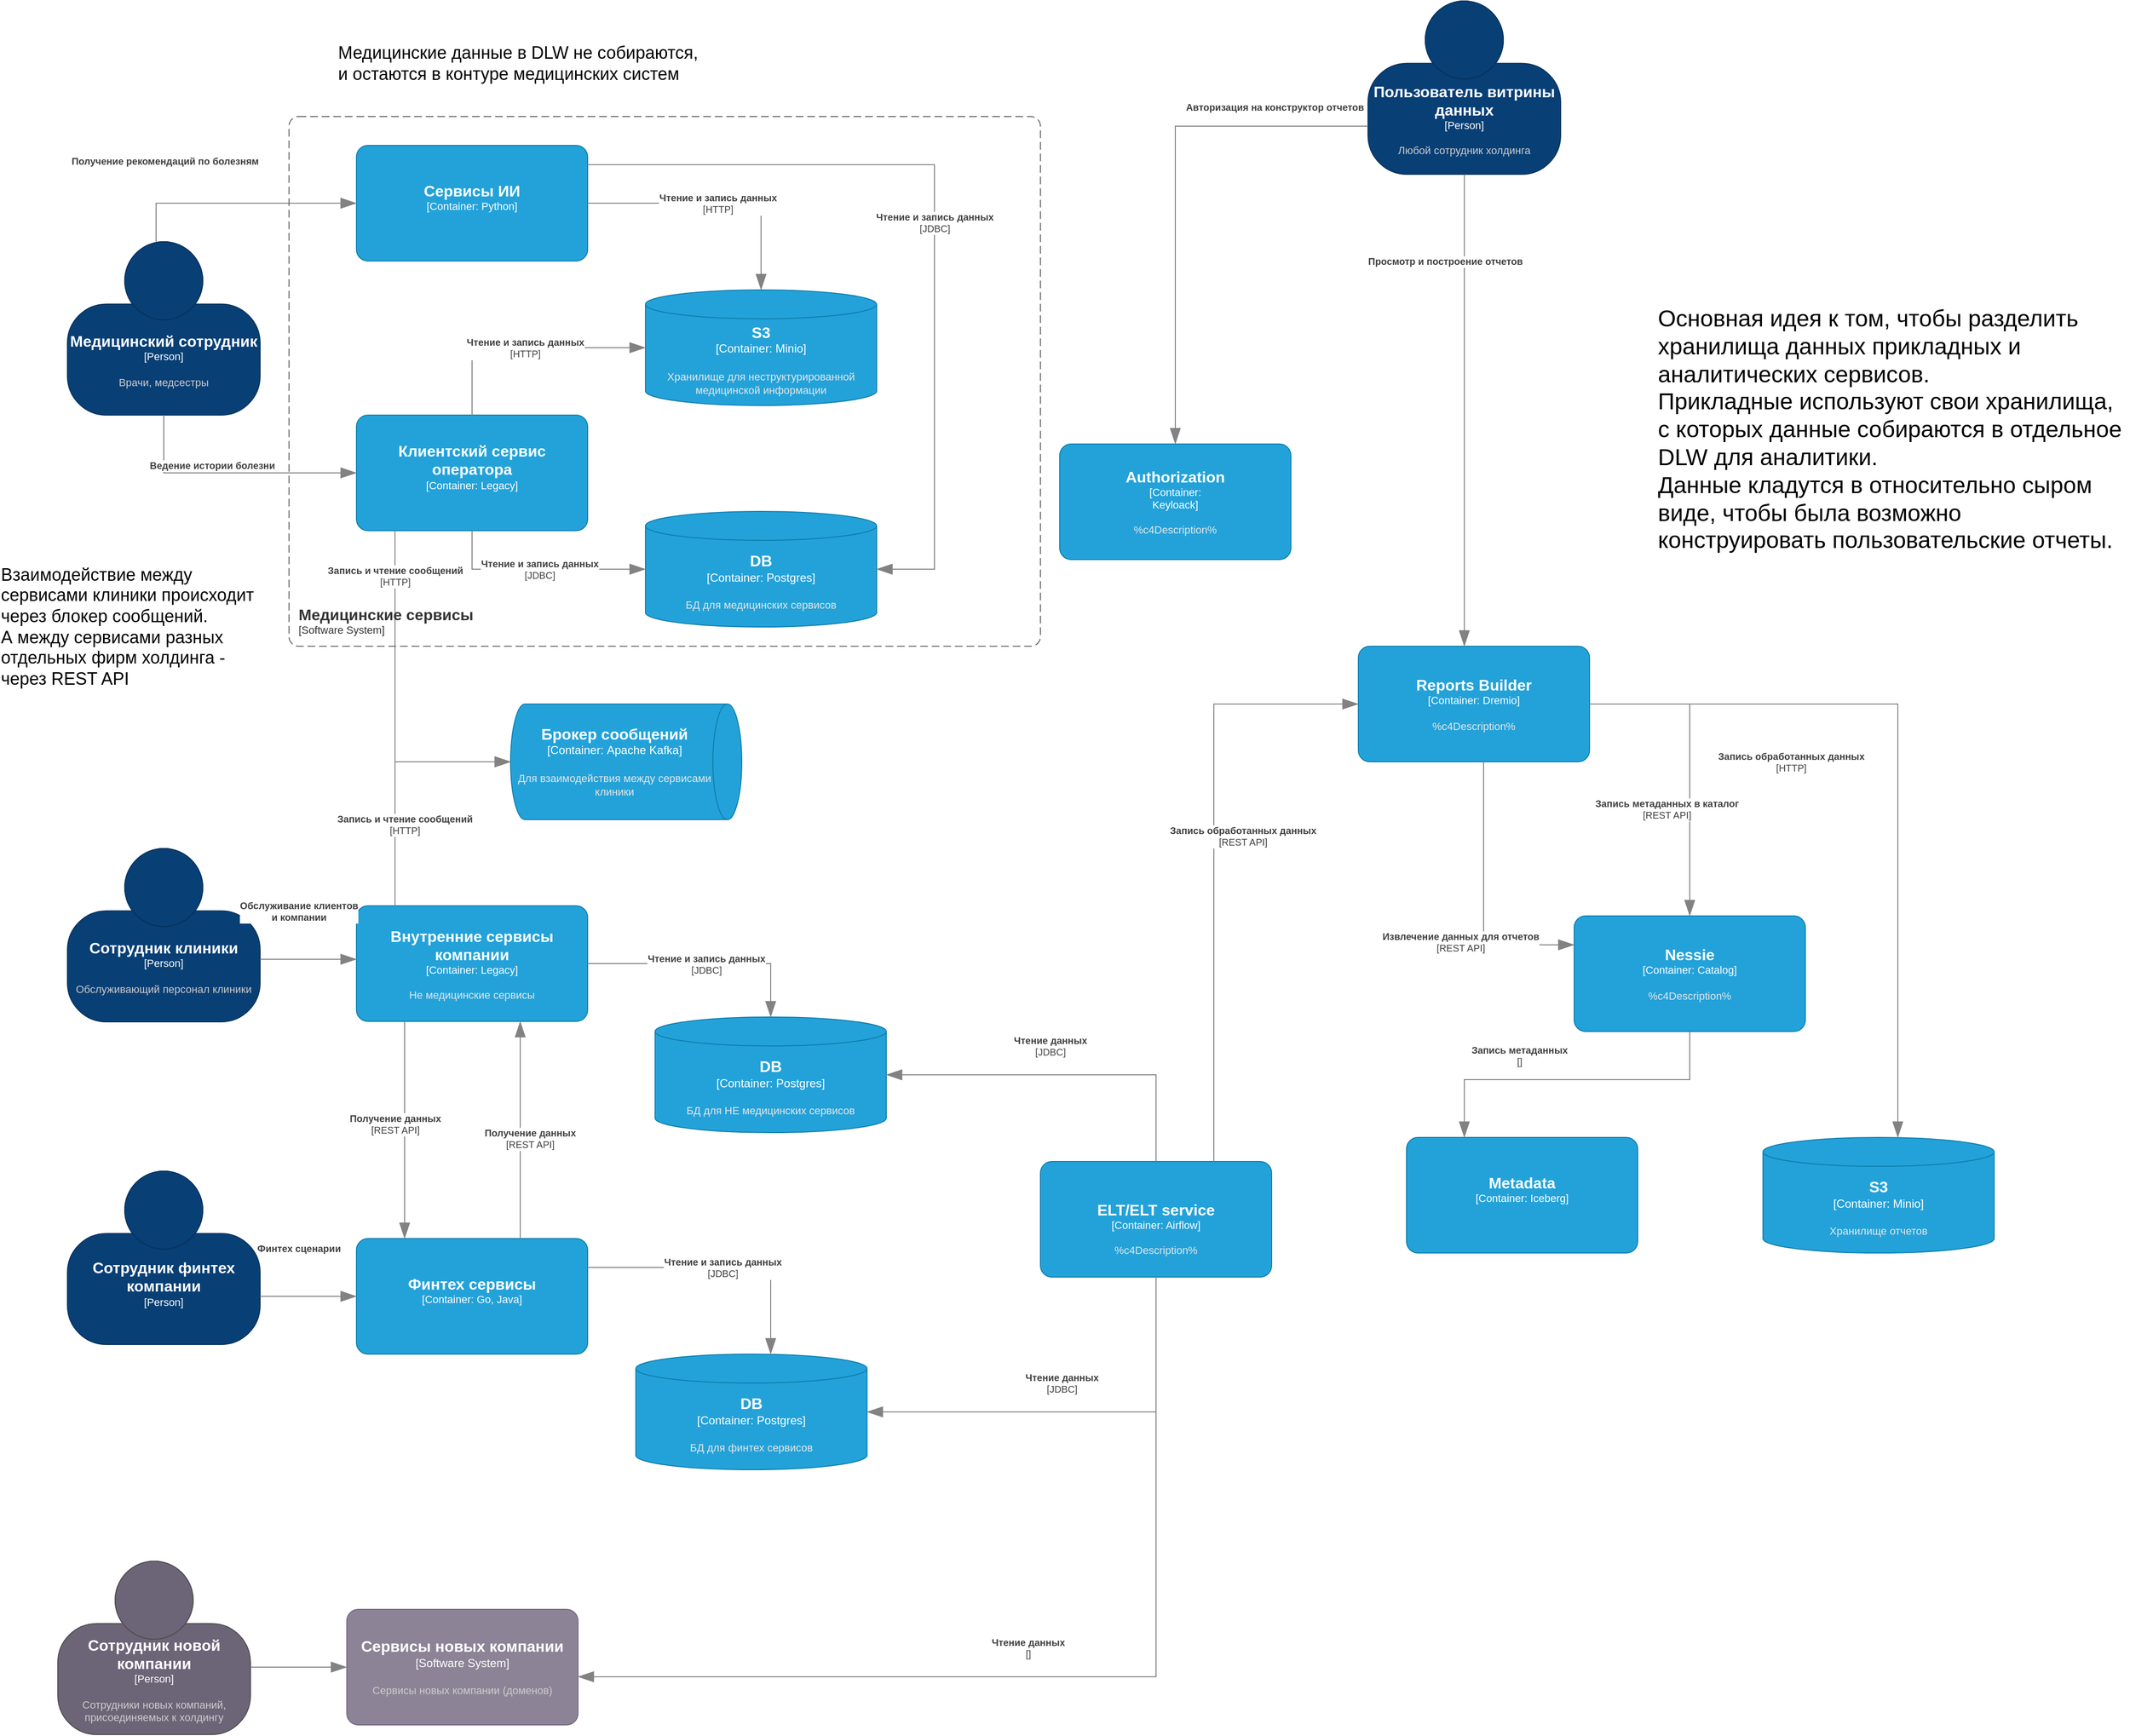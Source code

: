 <mxfile version="27.0.6">
  <diagram name="Страница — 1" id="t-b1MOhlmymEEO5VgPh3">
    <mxGraphModel dx="1206" dy="1794" grid="1" gridSize="10" guides="1" tooltips="1" connect="1" arrows="1" fold="1" page="1" pageScale="1" pageWidth="827" pageHeight="1169" math="0" shadow="0">
      <root>
        <mxCell id="0" />
        <mxCell id="1" parent="0" />
        <object placeholders="1" c4Name="Сотрудник клиники" c4Type="Person" c4Description="Обслуживающий персонал клиники" label="&lt;font style=&quot;font-size: 16px&quot;&gt;&lt;b&gt;%c4Name%&lt;/b&gt;&lt;/font&gt;&lt;div&gt;[%c4Type%]&lt;/div&gt;&lt;br&gt;&lt;div&gt;&lt;font style=&quot;font-size: 11px&quot;&gt;&lt;font color=&quot;#cccccc&quot;&gt;%c4Description%&lt;/font&gt;&lt;/div&gt;" id="cvS1GW3MpD_57-UcVKxQ-1">
          <mxCell style="html=1;fontSize=11;dashed=0;whiteSpace=wrap;fillColor=#083F75;strokeColor=#06315C;fontColor=#ffffff;shape=mxgraph.c4.person2;align=center;metaEdit=1;points=[[0.5,0,0],[1,0.5,0],[1,0.75,0],[0.75,1,0],[0.5,1,0],[0.25,1,0],[0,0.75,0],[0,0.5,0]];resizable=0;" vertex="1" parent="1">
            <mxGeometry x="90" y="500" width="200" height="180" as="geometry" />
          </mxCell>
        </object>
        <object placeholders="1" c4Name="Медицинский сотрудник" c4Type="Person" c4Description="Врачи, медсестры" label="&lt;font style=&quot;font-size: 16px&quot;&gt;&lt;b&gt;%c4Name%&lt;/b&gt;&lt;/font&gt;&lt;div&gt;[%c4Type%]&lt;/div&gt;&lt;br&gt;&lt;div&gt;&lt;font style=&quot;font-size: 11px&quot;&gt;&lt;font color=&quot;#cccccc&quot;&gt;%c4Description%&lt;/font&gt;&lt;/div&gt;" id="cvS1GW3MpD_57-UcVKxQ-3">
          <mxCell style="html=1;fontSize=11;dashed=0;whiteSpace=wrap;fillColor=#083F75;strokeColor=#06315C;fontColor=#ffffff;shape=mxgraph.c4.person2;align=center;metaEdit=1;points=[[0.5,0,0],[1,0.5,0],[1,0.75,0],[0.75,1,0],[0.5,1,0],[0.25,1,0],[0,0.75,0],[0,0.5,0]];resizable=0;" vertex="1" parent="1">
            <mxGeometry x="90" y="-130" width="200" height="180" as="geometry" />
          </mxCell>
        </object>
        <object placeholders="1" c4Name="Сотрудник финтех компании" c4Type="Person" c4Description="" label="&lt;font style=&quot;font-size: 16px&quot;&gt;&lt;b&gt;%c4Name%&lt;/b&gt;&lt;/font&gt;&lt;div&gt;[%c4Type%]&lt;/div&gt;&lt;br&gt;&lt;div&gt;&lt;font style=&quot;font-size: 11px&quot;&gt;&lt;font color=&quot;#cccccc&quot;&gt;%c4Description%&lt;/font&gt;&lt;/div&gt;" id="cvS1GW3MpD_57-UcVKxQ-4">
          <mxCell style="html=1;fontSize=11;dashed=0;whiteSpace=wrap;fillColor=#083F75;strokeColor=#06315C;fontColor=#ffffff;shape=mxgraph.c4.person2;align=center;metaEdit=1;points=[[0.5,0,0],[1,0.5,0],[1,0.75,0],[0.75,1,0],[0.5,1,0],[0.25,1,0],[0,0.75,0],[0,0.5,0]];resizable=0;" vertex="1" parent="1">
            <mxGeometry x="90" y="835" width="200" height="180" as="geometry" />
          </mxCell>
        </object>
        <object placeholders="1" c4Name="Клиентский сервис оператора" c4Type="Container" c4Technology="Legacy" c4Description="" label="&lt;font style=&quot;font-size: 16px&quot;&gt;&lt;b&gt;%c4Name%&lt;/b&gt;&lt;/font&gt;&lt;div&gt;[%c4Type%: %c4Technology%]&lt;/div&gt;&lt;br&gt;&lt;div&gt;&lt;font style=&quot;font-size: 11px&quot;&gt;&lt;font color=&quot;#E6E6E6&quot;&gt;%c4Description%&lt;/font&gt;&lt;/div&gt;" id="cvS1GW3MpD_57-UcVKxQ-7">
          <mxCell style="rounded=1;whiteSpace=wrap;html=1;fontSize=11;labelBackgroundColor=none;fillColor=#23A2D9;fontColor=#ffffff;align=center;arcSize=10;strokeColor=#0E7DAD;metaEdit=1;resizable=0;points=[[0.25,0,0],[0.5,0,0],[0.75,0,0],[1,0.25,0],[1,0.5,0],[1,0.75,0],[0.75,1,0],[0.5,1,0],[0.25,1,0],[0,0.75,0],[0,0.5,0],[0,0.25,0]];" vertex="1" parent="1">
            <mxGeometry x="390" y="50" width="240" height="120" as="geometry" />
          </mxCell>
        </object>
        <object placeholders="1" c4Name="Сервисы ИИ" c4Type="Container" c4Technology="Python" c4Description="" label="&lt;font style=&quot;font-size: 16px&quot;&gt;&lt;b&gt;%c4Name%&lt;/b&gt;&lt;/font&gt;&lt;div&gt;[%c4Type%: %c4Technology%]&lt;/div&gt;&lt;br&gt;&lt;div&gt;&lt;font style=&quot;font-size: 11px&quot;&gt;&lt;font color=&quot;#E6E6E6&quot;&gt;%c4Description%&lt;/font&gt;&lt;/div&gt;" id="cvS1GW3MpD_57-UcVKxQ-8">
          <mxCell style="rounded=1;whiteSpace=wrap;html=1;fontSize=11;labelBackgroundColor=none;fillColor=#23A2D9;fontColor=#ffffff;align=center;arcSize=10;strokeColor=#0E7DAD;metaEdit=1;resizable=0;points=[[0.25,0,0],[0.5,0,0],[0.75,0,0],[1,0.25,0],[1,0.5,0],[1,0.75,0],[0.75,1,0],[0.5,1,0],[0.25,1,0],[0,0.75,0],[0,0.5,0],[0,0.25,0]];" vertex="1" parent="1">
            <mxGeometry x="390" y="-230" width="240" height="120" as="geometry" />
          </mxCell>
        </object>
        <object placeholders="1" c4Name="Внутренние сервисы компании" c4Type="Container" c4Technology="Legacy" c4Description="Не медицинские сервисы" label="&lt;font style=&quot;font-size: 16px&quot;&gt;&lt;b&gt;%c4Name%&lt;/b&gt;&lt;/font&gt;&lt;div&gt;[%c4Type%: %c4Technology%]&lt;/div&gt;&lt;br&gt;&lt;div&gt;&lt;font style=&quot;font-size: 11px&quot;&gt;&lt;font color=&quot;#E6E6E6&quot;&gt;%c4Description%&lt;/font&gt;&lt;/div&gt;" id="cvS1GW3MpD_57-UcVKxQ-9">
          <mxCell style="rounded=1;whiteSpace=wrap;html=1;fontSize=11;labelBackgroundColor=none;fillColor=#23A2D9;fontColor=#ffffff;align=center;arcSize=10;strokeColor=#0E7DAD;metaEdit=1;resizable=0;points=[[0.25,0,0],[0.5,0,0],[0.75,0,0],[1,0.25,0],[1,0.5,0],[1,0.75,0],[0.75,1,0],[0.5,1,0],[0.25,1,0],[0,0.75,0],[0,0.5,0],[0,0.25,0]];" vertex="1" parent="1">
            <mxGeometry x="390" y="559.5" width="240" height="120" as="geometry" />
          </mxCell>
        </object>
        <object placeholders="1" c4Name="S3" c4Type="Container" c4Technology="Minio" c4Description="Хранилище отчетов" label="&lt;font style=&quot;font-size: 16px&quot;&gt;&lt;b&gt;%c4Name%&lt;/b&gt;&lt;/font&gt;&lt;div&gt;[%c4Type%:&amp;nbsp;%c4Technology%]&lt;/div&gt;&lt;br&gt;&lt;div&gt;&lt;font style=&quot;font-size: 11px&quot;&gt;&lt;font color=&quot;#E6E6E6&quot;&gt;%c4Description%&lt;/font&gt;&lt;/div&gt;" id="cvS1GW3MpD_57-UcVKxQ-10">
          <mxCell style="shape=cylinder3;size=15;whiteSpace=wrap;html=1;boundedLbl=1;rounded=0;labelBackgroundColor=none;fillColor=#23A2D9;fontSize=12;fontColor=#ffffff;align=center;strokeColor=#0E7DAD;metaEdit=1;points=[[0.5,0,0],[1,0.25,0],[1,0.5,0],[1,0.75,0],[0.5,1,0],[0,0.75,0],[0,0.5,0],[0,0.25,0]];resizable=0;" vertex="1" parent="1">
            <mxGeometry x="1850" y="800" width="240" height="120" as="geometry" />
          </mxCell>
        </object>
        <object placeholders="1" c4Name="&#xa;ELT/ELT service" c4Type="Container" c4Technology="Airflow" label="&lt;font style=&quot;font-size: 16px&quot;&gt;&lt;b&gt;%c4Name%&lt;/b&gt;&lt;/font&gt;&lt;div&gt;[%c4Type%: %c4Technology%]&lt;/div&gt;&lt;br&gt;&lt;div&gt;&lt;font style=&quot;font-size: 11px&quot;&gt;&lt;font color=&quot;#E6E6E6&quot;&gt;%c4Description%&lt;/font&gt;&lt;/div&gt;" id="cvS1GW3MpD_57-UcVKxQ-11">
          <mxCell style="rounded=1;whiteSpace=wrap;html=1;fontSize=11;labelBackgroundColor=none;fillColor=#23A2D9;fontColor=#ffffff;align=center;arcSize=10;strokeColor=#0E7DAD;metaEdit=1;resizable=0;points=[[0.25,0,0],[0.5,0,0],[0.75,0,0],[1,0.25,0],[1,0.5,0],[1,0.75,0],[0.75,1,0],[0.5,1,0],[0.25,1,0],[0,0.75,0],[0,0.5,0],[0,0.25,0]];" vertex="1" parent="1">
            <mxGeometry x="1100" y="825" width="240" height="120" as="geometry" />
          </mxCell>
        </object>
        <object placeholders="1" c4Name="Финтех сервисы" c4Type="Container" c4Technology="Go, Java" c4Description="" label="&lt;font style=&quot;font-size: 16px&quot;&gt;&lt;b&gt;%c4Name%&lt;/b&gt;&lt;/font&gt;&lt;div&gt;[%c4Type%: %c4Technology%]&lt;/div&gt;&lt;br&gt;&lt;div&gt;&lt;font style=&quot;font-size: 11px&quot;&gt;&lt;font color=&quot;#E6E6E6&quot;&gt;%c4Description%&lt;/font&gt;&lt;/div&gt;" id="cvS1GW3MpD_57-UcVKxQ-14">
          <mxCell style="rounded=1;whiteSpace=wrap;html=1;fontSize=11;labelBackgroundColor=none;fillColor=#23A2D9;fontColor=#ffffff;align=center;arcSize=10;strokeColor=#0E7DAD;metaEdit=1;resizable=0;points=[[0.25,0,0],[0.5,0,0],[0.75,0,0],[1,0.25,0],[1,0.5,0],[1,0.75,0],[0.75,1,0],[0.5,1,0],[0.25,1,0],[0,0.75,0],[0,0.5,0],[0,0.25,0]];" vertex="1" parent="1">
            <mxGeometry x="390" y="905" width="240" height="120" as="geometry" />
          </mxCell>
        </object>
        <object placeholders="1" c4Name="Nessie" c4Type="Container" c4Technology="Catalog" label="&lt;font style=&quot;font-size: 16px&quot;&gt;&lt;b&gt;%c4Name%&lt;/b&gt;&lt;/font&gt;&lt;div&gt;[%c4Type%: %c4Technology%]&lt;/div&gt;&lt;br&gt;&lt;div&gt;&lt;font style=&quot;font-size: 11px&quot;&gt;&lt;font color=&quot;#E6E6E6&quot;&gt;%c4Description%&lt;/font&gt;&lt;/div&gt;" id="cvS1GW3MpD_57-UcVKxQ-15">
          <mxCell style="rounded=1;whiteSpace=wrap;html=1;fontSize=11;labelBackgroundColor=none;fillColor=#23A2D9;fontColor=#ffffff;align=center;arcSize=10;strokeColor=#0E7DAD;metaEdit=1;resizable=0;points=[[0.25,0,0],[0.5,0,0],[0.75,0,0],[1,0.25,0],[1,0.5,0],[1,0.75,0],[0.75,1,0],[0.5,1,0],[0.25,1,0],[0,0.75,0],[0,0.5,0],[0,0.25,0]];" vertex="1" parent="1">
            <mxGeometry x="1654" y="570" width="240" height="120" as="geometry" />
          </mxCell>
        </object>
        <object placeholders="1" c4Name="Reports Builder" c4Type="Container" c4Technology="Dremio" label="&lt;font style=&quot;font-size: 16px&quot;&gt;&lt;b&gt;%c4Name%&lt;/b&gt;&lt;/font&gt;&lt;div&gt;[%c4Type%: %c4Technology%]&lt;/div&gt;&lt;br&gt;&lt;div&gt;&lt;font style=&quot;font-size: 11px&quot;&gt;&lt;font color=&quot;#E6E6E6&quot;&gt;%c4Description%&lt;/font&gt;&lt;/div&gt;" id="cvS1GW3MpD_57-UcVKxQ-16">
          <mxCell style="rounded=1;whiteSpace=wrap;html=1;fontSize=11;labelBackgroundColor=none;fillColor=#23A2D9;fontColor=#ffffff;align=center;arcSize=10;strokeColor=#0E7DAD;metaEdit=1;resizable=0;points=[[0.25,0,0],[0.5,0,0],[0.75,0,0],[1,0.25,0],[1,0.5,0],[1,0.75,0],[0.75,1,0],[0.5,1,0],[0.25,1,0],[0,0.75,0],[0,0.5,0],[0,0.25,0]];" vertex="1" parent="1">
            <mxGeometry x="1430" y="290" width="240" height="120" as="geometry" />
          </mxCell>
        </object>
        <object placeholders="1" c4Name="Metadata" c4Type="Container" c4Technology="Iceberg" c4Description="" label="&lt;font style=&quot;font-size: 16px&quot;&gt;&lt;b&gt;%c4Name%&lt;/b&gt;&lt;/font&gt;&lt;div&gt;[%c4Type%: %c4Technology%]&lt;/div&gt;&lt;br&gt;&lt;div&gt;&lt;font style=&quot;font-size: 11px&quot;&gt;&lt;font color=&quot;#E6E6E6&quot;&gt;%c4Description%&lt;/font&gt;&lt;/div&gt;" id="cvS1GW3MpD_57-UcVKxQ-17">
          <mxCell style="rounded=1;whiteSpace=wrap;html=1;fontSize=11;labelBackgroundColor=none;fillColor=#23A2D9;fontColor=#ffffff;align=center;arcSize=10;strokeColor=#0E7DAD;metaEdit=1;resizable=0;points=[[0.25,0,0],[0.5,0,0],[0.75,0,0],[1,0.25,0],[1,0.5,0],[1,0.75,0],[0.75,1,0],[0.5,1,0],[0.25,1,0],[0,0.75,0],[0,0.5,0],[0,0.25,0]];" vertex="1" parent="1">
            <mxGeometry x="1480" y="800" width="240" height="120" as="geometry" />
          </mxCell>
        </object>
        <object placeholders="1" c4Name="Пользователь витрины данных" c4Type="Person" c4Description="Любой сотрудник холдинга" label="&lt;font style=&quot;font-size: 16px&quot;&gt;&lt;b&gt;%c4Name%&lt;/b&gt;&lt;/font&gt;&lt;div&gt;[%c4Type%]&lt;/div&gt;&lt;br&gt;&lt;div&gt;&lt;font style=&quot;font-size: 11px&quot;&gt;&lt;font color=&quot;#cccccc&quot;&gt;%c4Description%&lt;/font&gt;&lt;/div&gt;" id="cvS1GW3MpD_57-UcVKxQ-20">
          <mxCell style="html=1;fontSize=11;dashed=0;whiteSpace=wrap;fillColor=#083F75;strokeColor=#06315C;fontColor=#ffffff;shape=mxgraph.c4.person2;align=center;metaEdit=1;points=[[0.5,0,0],[1,0.5,0],[1,0.75,0],[0.75,1,0],[0.5,1,0],[0.25,1,0],[0,0.75,0],[0,0.5,0]];resizable=0;" vertex="1" parent="1">
            <mxGeometry x="1440" y="-380" width="200" height="180" as="geometry" />
          </mxCell>
        </object>
        <object placeholders="1" c4Name="Authorization" c4Type="Container" c4Technology="&#xa;Keyloack" label="&lt;font style=&quot;font-size: 16px&quot;&gt;&lt;b&gt;%c4Name%&lt;/b&gt;&lt;/font&gt;&lt;div&gt;[%c4Type%: %c4Technology%]&lt;/div&gt;&lt;br&gt;&lt;div&gt;&lt;font style=&quot;font-size: 11px&quot;&gt;&lt;font color=&quot;#E6E6E6&quot;&gt;%c4Description%&lt;/font&gt;&lt;/div&gt;" id="cvS1GW3MpD_57-UcVKxQ-21">
          <mxCell style="rounded=1;whiteSpace=wrap;html=1;fontSize=11;labelBackgroundColor=none;fillColor=#23A2D9;fontColor=#ffffff;align=center;arcSize=10;strokeColor=#0E7DAD;metaEdit=1;resizable=0;points=[[0.25,0,0],[0.5,0,0],[0.75,0,0],[1,0.25,0],[1,0.5,0],[1,0.75,0],[0.75,1,0],[0.5,1,0],[0.25,1,0],[0,0.75,0],[0,0.5,0],[0,0.25,0]];" vertex="1" parent="1">
            <mxGeometry x="1120" y="80" width="240" height="120" as="geometry" />
          </mxCell>
        </object>
        <object placeholders="1" c4Name="DB" c4Type="Container" c4Technology="Postgres" c4Description="БД для медицинских сервисов" label="&lt;font style=&quot;font-size: 16px&quot;&gt;&lt;b&gt;%c4Name%&lt;/b&gt;&lt;/font&gt;&lt;div&gt;[%c4Type%:&amp;nbsp;%c4Technology%]&lt;/div&gt;&lt;br&gt;&lt;div&gt;&lt;font style=&quot;font-size: 11px&quot;&gt;&lt;font color=&quot;#E6E6E6&quot;&gt;%c4Description%&lt;/font&gt;&lt;/div&gt;" id="cvS1GW3MpD_57-UcVKxQ-22">
          <mxCell style="shape=cylinder3;size=15;whiteSpace=wrap;html=1;boundedLbl=1;rounded=0;labelBackgroundColor=none;fillColor=#23A2D9;fontSize=12;fontColor=#ffffff;align=center;strokeColor=#0E7DAD;metaEdit=1;points=[[0.5,0,0],[1,0.25,0],[1,0.5,0],[1,0.75,0],[0.5,1,0],[0,0.75,0],[0,0.5,0],[0,0.25,0]];resizable=0;" vertex="1" parent="1">
            <mxGeometry x="690" y="150" width="240" height="120" as="geometry" />
          </mxCell>
        </object>
        <object placeholders="1" c4Name="DB" c4Type="Container" c4Technology="Postgres" c4Description="БД для НЕ медицинских сервисов" label="&lt;font style=&quot;font-size: 16px&quot;&gt;&lt;b&gt;%c4Name%&lt;/b&gt;&lt;/font&gt;&lt;div&gt;[%c4Type%:&amp;nbsp;%c4Technology%]&lt;/div&gt;&lt;br&gt;&lt;div&gt;&lt;font style=&quot;font-size: 11px&quot;&gt;&lt;font color=&quot;#E6E6E6&quot;&gt;%c4Description%&lt;/font&gt;&lt;/div&gt;" id="cvS1GW3MpD_57-UcVKxQ-27">
          <mxCell style="shape=cylinder3;size=15;whiteSpace=wrap;html=1;boundedLbl=1;rounded=0;labelBackgroundColor=none;fillColor=#23A2D9;fontSize=12;fontColor=#ffffff;align=center;strokeColor=#0E7DAD;metaEdit=1;points=[[0.5,0,0],[1,0.25,0],[1,0.5,0],[1,0.75,0],[0.5,1,0],[0,0.75,0],[0,0.5,0],[0,0.25,0]];resizable=0;" vertex="1" parent="1">
            <mxGeometry x="700" y="675" width="240" height="120" as="geometry" />
          </mxCell>
        </object>
        <object placeholders="1" c4Name="S3" c4Type="Container" c4Technology="Minio" c4Description="Хранилище для неструктурированной медицинской информации" label="&lt;font style=&quot;font-size: 16px&quot;&gt;&lt;b&gt;%c4Name%&lt;/b&gt;&lt;/font&gt;&lt;div&gt;[%c4Type%:&amp;nbsp;%c4Technology%]&lt;/div&gt;&lt;br&gt;&lt;div&gt;&lt;font style=&quot;font-size: 11px&quot;&gt;&lt;font color=&quot;#E6E6E6&quot;&gt;%c4Description%&lt;/font&gt;&lt;/div&gt;" id="cvS1GW3MpD_57-UcVKxQ-28">
          <mxCell style="shape=cylinder3;size=15;whiteSpace=wrap;html=1;boundedLbl=1;rounded=0;labelBackgroundColor=none;fillColor=#23A2D9;fontSize=12;fontColor=#ffffff;align=center;strokeColor=#0E7DAD;metaEdit=1;points=[[0.5,0,0],[1,0.25,0],[1,0.5,0],[1,0.75,0],[0.5,1,0],[0,0.75,0],[0,0.5,0],[0,0.25,0]];resizable=0;" vertex="1" parent="1">
            <mxGeometry x="690" y="-80" width="240" height="120" as="geometry" />
          </mxCell>
        </object>
        <object placeholders="1" c4Name="DB" c4Type="Container" c4Technology="Postgres" c4Description="БД для финтех сервисов" label="&lt;font style=&quot;font-size: 16px&quot;&gt;&lt;b&gt;%c4Name%&lt;/b&gt;&lt;/font&gt;&lt;div&gt;[%c4Type%:&amp;nbsp;%c4Technology%]&lt;/div&gt;&lt;br&gt;&lt;div&gt;&lt;font style=&quot;font-size: 11px&quot;&gt;&lt;font color=&quot;#E6E6E6&quot;&gt;%c4Description%&lt;/font&gt;&lt;/div&gt;" id="cvS1GW3MpD_57-UcVKxQ-29">
          <mxCell style="shape=cylinder3;size=15;whiteSpace=wrap;html=1;boundedLbl=1;rounded=0;labelBackgroundColor=none;fillColor=#23A2D9;fontSize=12;fontColor=#ffffff;align=center;strokeColor=#0E7DAD;metaEdit=1;points=[[0.5,0,0],[1,0.25,0],[1,0.5,0],[1,0.75,0],[0.5,1,0],[0,0.75,0],[0,0.5,0],[0,0.25,0]];resizable=0;" vertex="1" parent="1">
            <mxGeometry x="680" y="1025" width="240" height="120" as="geometry" />
          </mxCell>
        </object>
        <object placeholders="1" c4Name="Сотрудник новой компании" c4Type="Person" c4Description="Сотрудники новых компаний, присоединяемых к холдингу" label="&lt;font style=&quot;font-size: 16px&quot;&gt;&lt;b&gt;%c4Name%&lt;/b&gt;&lt;/font&gt;&lt;div&gt;[%c4Type%]&lt;/div&gt;&lt;br&gt;&lt;div&gt;&lt;font style=&quot;font-size: 11px&quot;&gt;&lt;font color=&quot;#cccccc&quot;&gt;%c4Description%&lt;/font&gt;&lt;/div&gt;" id="cvS1GW3MpD_57-UcVKxQ-30">
          <mxCell style="html=1;fontSize=11;dashed=0;whiteSpace=wrap;fillColor=#6C6477;strokeColor=#4D4D4D;fontColor=#ffffff;shape=mxgraph.c4.person2;align=center;metaEdit=1;points=[[0.5,0,0],[1,0.5,0],[1,0.75,0],[0.75,1,0],[0.5,1,0],[0.25,1,0],[0,0.75,0],[0,0.5,0]];resizable=0;" vertex="1" parent="1">
            <mxGeometry x="80" y="1240" width="200" height="180" as="geometry" />
          </mxCell>
        </object>
        <object placeholders="1" c4Name="Сервисы новых компании" c4Type="Software System" c4Description="Сервисы новых компании (доменов)" label="&lt;font style=&quot;font-size: 16px&quot;&gt;&lt;b&gt;%c4Name%&lt;/b&gt;&lt;/font&gt;&lt;div&gt;[%c4Type%]&lt;/div&gt;&lt;br&gt;&lt;div&gt;&lt;font style=&quot;font-size: 11px&quot;&gt;&lt;font color=&quot;#cccccc&quot;&gt;%c4Description%&lt;/font&gt;&lt;/div&gt;" id="cvS1GW3MpD_57-UcVKxQ-31">
          <mxCell style="rounded=1;whiteSpace=wrap;html=1;labelBackgroundColor=none;fillColor=#8C8496;fontColor=#ffffff;align=center;arcSize=10;strokeColor=#736782;metaEdit=1;resizable=0;points=[[0.25,0,0],[0.5,0,0],[0.75,0,0],[1,0.25,0],[1,0.5,0],[1,0.75,0],[0.75,1,0],[0.5,1,0],[0.25,1,0],[0,0.75,0],[0,0.5,0],[0,0.25,0]];" vertex="1" parent="1">
            <mxGeometry x="380" y="1290" width="240" height="120" as="geometry" />
          </mxCell>
        </object>
        <object placeholders="1" c4Name="Брокер сообщений" c4Type="Container" c4Technology="Apache Kafka" c4Description="Для взаимодействия между сервисами клиники" label="&lt;font style=&quot;font-size: 16px&quot;&gt;&lt;b&gt;%c4Name%&lt;/b&gt;&lt;/font&gt;&lt;div&gt;[%c4Type%:&amp;nbsp;%c4Technology%]&lt;/div&gt;&lt;br&gt;&lt;div&gt;&lt;font style=&quot;font-size: 11px&quot;&gt;&lt;font color=&quot;#E6E6E6&quot;&gt;%c4Description%&lt;/font&gt;&lt;/div&gt;" id="cvS1GW3MpD_57-UcVKxQ-32">
          <mxCell style="shape=cylinder3;size=15;direction=south;whiteSpace=wrap;html=1;boundedLbl=1;rounded=0;labelBackgroundColor=none;fillColor=#23A2D9;fontSize=12;fontColor=#ffffff;align=center;strokeColor=#0E7DAD;metaEdit=1;points=[[0.5,0,0],[1,0.25,0],[1,0.5,0],[1,0.75,0],[0.5,1,0],[0,0.75,0],[0,0.5,0],[0,0.25,0]];resizable=0;" vertex="1" parent="1">
            <mxGeometry x="550" y="350" width="240" height="120" as="geometry" />
          </mxCell>
        </object>
        <mxCell id="cvS1GW3MpD_57-UcVKxQ-33" value="&lt;div style=&quot;text-align: left;&quot;&gt;&lt;span style=&quot;background-color: transparent; color: light-dark(rgb(0, 0, 0), rgb(255, 255, 255));&quot;&gt;&lt;font style=&quot;font-size: 24px;&quot;&gt;Основная идея к том, чтобы разделить хранилища данных прикладных и аналитических сервисов.&amp;nbsp;&lt;/font&gt;&lt;/span&gt;&lt;/div&gt;&lt;div style=&quot;text-align: left;&quot;&gt;&lt;font style=&quot;font-size: 24px;&quot;&gt;Прикладные используют свои хранилища, с которых данные собираются в отдельное DLW для аналитики.&lt;br&gt;Данные кладутся в относительно сыром виде, чтобы была возможно конструировать пользовательские отчеты.&lt;/font&gt;&lt;/div&gt;" style="text;html=1;align=center;verticalAlign=middle;whiteSpace=wrap;rounded=0;" vertex="1" parent="1">
          <mxGeometry x="1740" y="-110" width="490" height="350" as="geometry" />
        </mxCell>
        <mxCell id="cvS1GW3MpD_57-UcVKxQ-34" value="&lt;div style=&quot;text-align: left;&quot;&gt;&lt;span style=&quot;font-size: 18px;&quot;&gt;Взаимодействие между сервисами клиники происходит через блокер сообщений.&lt;br&gt;А между сервисами разных отдельных фирм холдинга - через REST API&lt;/span&gt;&lt;/div&gt;" style="text;html=1;align=center;verticalAlign=middle;whiteSpace=wrap;rounded=0;" vertex="1" parent="1">
          <mxGeometry x="20" y="190" width="280" height="160" as="geometry" />
        </mxCell>
        <object placeholders="1" c4Type="Relationship" c4Technology="HTTP" c4Description="Чтение и запись данных" label="&lt;div style=&quot;text-align: left&quot;&gt;&lt;div style=&quot;text-align: center&quot;&gt;&lt;b&gt;%c4Description%&lt;/b&gt;&lt;/div&gt;&lt;div style=&quot;text-align: center&quot;&gt;[%c4Technology%]&lt;/div&gt;&lt;/div&gt;" id="cvS1GW3MpD_57-UcVKxQ-35">
          <mxCell style="endArrow=blockThin;html=1;fontSize=10;fontColor=#404040;strokeWidth=1;endFill=1;strokeColor=#828282;elbow=vertical;metaEdit=1;endSize=14;startSize=14;jumpStyle=arc;jumpSize=16;rounded=0;edgeStyle=orthogonalEdgeStyle;" edge="1" parent="1" source="cvS1GW3MpD_57-UcVKxQ-7" target="cvS1GW3MpD_57-UcVKxQ-28">
            <mxGeometry width="240" relative="1" as="geometry">
              <mxPoint x="910" y="500" as="sourcePoint" />
              <mxPoint x="1150" y="500" as="targetPoint" />
              <Array as="points">
                <mxPoint x="510" y="-20" />
              </Array>
            </mxGeometry>
          </mxCell>
        </object>
        <object placeholders="1" c4Type="Relationship" c4Technology="JDBC" c4Description="Чтение и запись данных" label="&lt;div style=&quot;text-align: left&quot;&gt;&lt;div style=&quot;text-align: center&quot;&gt;&lt;b&gt;%c4Description%&lt;/b&gt;&lt;/div&gt;&lt;div style=&quot;text-align: center&quot;&gt;[%c4Technology%]&lt;/div&gt;&lt;/div&gt;" id="cvS1GW3MpD_57-UcVKxQ-36">
          <mxCell style="endArrow=blockThin;html=1;fontSize=10;fontColor=#404040;strokeWidth=1;endFill=1;strokeColor=#828282;elbow=vertical;metaEdit=1;endSize=14;startSize=14;jumpStyle=arc;jumpSize=16;rounded=0;edgeStyle=orthogonalEdgeStyle;" edge="1" parent="1" source="cvS1GW3MpD_57-UcVKxQ-7" target="cvS1GW3MpD_57-UcVKxQ-22">
            <mxGeometry width="240" relative="1" as="geometry">
              <mxPoint x="920" y="150" as="sourcePoint" />
              <mxPoint x="1100" y="80" as="targetPoint" />
              <Array as="points">
                <mxPoint x="510" y="210" />
              </Array>
            </mxGeometry>
          </mxCell>
        </object>
        <object placeholders="1" c4Type="Relationship" c4Description="Ведение истории болезни" label="&lt;div style=&quot;text-align: left&quot;&gt;&lt;div style=&quot;text-align: center&quot;&gt;&lt;b&gt;%c4Description%&lt;/b&gt;&lt;/div&gt;" id="cvS1GW3MpD_57-UcVKxQ-37">
          <mxCell style="endArrow=blockThin;html=1;fontSize=10;fontColor=#404040;strokeWidth=1;endFill=1;strokeColor=#828282;elbow=vertical;metaEdit=1;endSize=14;startSize=14;jumpStyle=arc;jumpSize=16;rounded=0;edgeStyle=orthogonalEdgeStyle;" edge="1" parent="1" source="cvS1GW3MpD_57-UcVKxQ-3" target="cvS1GW3MpD_57-UcVKxQ-7">
            <mxGeometry x="-0.6" y="50" width="240" relative="1" as="geometry">
              <mxPoint x="470" y="370" as="sourcePoint" />
              <mxPoint x="510" y="100" as="targetPoint" />
              <Array as="points">
                <mxPoint x="310" y="110" />
                <mxPoint x="310" y="110" />
              </Array>
              <mxPoint as="offset" />
            </mxGeometry>
          </mxCell>
        </object>
        <object placeholders="1" c4Type="Relationship" c4Description="Обслуживание клиентов &#xa;и компании" label="&lt;div style=&quot;text-align: left&quot;&gt;&lt;div style=&quot;text-align: center&quot;&gt;&lt;b&gt;%c4Description%&lt;/b&gt;&lt;/div&gt;" id="cvS1GW3MpD_57-UcVKxQ-39">
          <mxCell style="endArrow=blockThin;html=1;fontSize=10;fontColor=#404040;strokeWidth=1;endFill=1;strokeColor=#828282;elbow=vertical;metaEdit=1;endSize=14;startSize=14;jumpStyle=arc;jumpSize=16;rounded=0;edgeStyle=orthogonalEdgeStyle;" edge="1" parent="1" source="cvS1GW3MpD_57-UcVKxQ-1" target="cvS1GW3MpD_57-UcVKxQ-9">
            <mxGeometry x="-0.2" y="50" width="240" relative="1" as="geometry">
              <mxPoint x="390" y="335" as="sourcePoint" />
              <mxPoint x="490" y="335" as="targetPoint" />
              <Array as="points">
                <mxPoint x="360" y="615" />
                <mxPoint x="360" y="615" />
              </Array>
              <mxPoint as="offset" />
            </mxGeometry>
          </mxCell>
        </object>
        <object placeholders="1" c4Type="Relationship" c4Technology="HTTP" c4Description="Запись и чтение сообщений" label="&lt;div style=&quot;text-align: left&quot;&gt;&lt;div style=&quot;text-align: center&quot;&gt;&lt;b&gt;%c4Description%&lt;/b&gt;&lt;/div&gt;&lt;div style=&quot;text-align: center&quot;&gt;[%c4Technology%]&lt;/div&gt;&lt;/div&gt;" id="cvS1GW3MpD_57-UcVKxQ-40">
          <mxCell style="endArrow=blockThin;html=1;fontSize=10;fontColor=#404040;strokeWidth=1;endFill=1;strokeColor=#828282;elbow=vertical;metaEdit=1;endSize=14;startSize=14;jumpStyle=arc;jumpSize=16;rounded=0;edgeStyle=orthogonalEdgeStyle;" edge="1" parent="1" source="cvS1GW3MpD_57-UcVKxQ-7" target="cvS1GW3MpD_57-UcVKxQ-32">
            <mxGeometry x="-0.739" width="240" relative="1" as="geometry">
              <mxPoint x="770" y="350" as="sourcePoint" />
              <mxPoint x="1010" y="350" as="targetPoint" />
              <Array as="points">
                <mxPoint x="430" y="410" />
              </Array>
              <mxPoint as="offset" />
            </mxGeometry>
          </mxCell>
        </object>
        <object placeholders="1" c4Type="Relationship" c4Technology="HTTP" c4Description="Запись и чтение сообщений" label="&lt;div style=&quot;text-align: left&quot;&gt;&lt;div style=&quot;text-align: center&quot;&gt;&lt;b&gt;%c4Description%&lt;/b&gt;&lt;/div&gt;&lt;div style=&quot;text-align: center&quot;&gt;[%c4Technology%]&lt;/div&gt;&lt;/div&gt;" id="cvS1GW3MpD_57-UcVKxQ-41">
          <mxCell style="endArrow=blockThin;html=1;fontSize=10;fontColor=#404040;strokeWidth=1;endFill=1;strokeColor=#828282;elbow=vertical;metaEdit=1;endSize=14;startSize=14;jumpStyle=arc;jumpSize=16;rounded=0;edgeStyle=orthogonalEdgeStyle;" edge="1" parent="1" source="cvS1GW3MpD_57-UcVKxQ-9" target="cvS1GW3MpD_57-UcVKxQ-32">
            <mxGeometry x="-0.369" y="-10" width="240" relative="1" as="geometry">
              <mxPoint x="1020" y="390" as="sourcePoint" />
              <mxPoint x="1060" y="580" as="targetPoint" />
              <Array as="points">
                <mxPoint x="430" y="410" />
              </Array>
              <mxPoint as="offset" />
            </mxGeometry>
          </mxCell>
        </object>
        <object placeholders="1" c4Type="Relationship" c4Technology="JDBC" c4Description="Чтение и запись данных" label="&lt;div style=&quot;text-align: left&quot;&gt;&lt;div style=&quot;text-align: center&quot;&gt;&lt;b&gt;%c4Description%&lt;/b&gt;&lt;/div&gt;&lt;div style=&quot;text-align: center&quot;&gt;[%c4Technology%]&lt;/div&gt;&lt;/div&gt;" id="cvS1GW3MpD_57-UcVKxQ-42">
          <mxCell style="endArrow=blockThin;html=1;fontSize=10;fontColor=#404040;strokeWidth=1;endFill=1;strokeColor=#828282;elbow=vertical;metaEdit=1;endSize=14;startSize=14;jumpStyle=arc;jumpSize=16;rounded=0;edgeStyle=orthogonalEdgeStyle;" edge="1" parent="1" source="cvS1GW3MpD_57-UcVKxQ-9" target="cvS1GW3MpD_57-UcVKxQ-27">
            <mxGeometry width="240" relative="1" as="geometry">
              <mxPoint x="1150" y="365" as="sourcePoint" />
              <mxPoint x="1330" y="295" as="targetPoint" />
              <Array as="points">
                <mxPoint x="820" y="620" />
              </Array>
            </mxGeometry>
          </mxCell>
        </object>
        <object placeholders="1" c4Type="Relationship" c4Technology="JDBC" c4Description="Чтение и запись данных" label="&lt;div style=&quot;text-align: left&quot;&gt;&lt;div style=&quot;text-align: center&quot;&gt;&lt;b&gt;%c4Description%&lt;/b&gt;&lt;/div&gt;&lt;div style=&quot;text-align: center&quot;&gt;[%c4Technology%]&lt;/div&gt;&lt;/div&gt;" id="cvS1GW3MpD_57-UcVKxQ-43">
          <mxCell style="endArrow=blockThin;html=1;fontSize=10;fontColor=#404040;strokeWidth=1;endFill=1;strokeColor=#828282;elbow=vertical;metaEdit=1;endSize=14;startSize=14;jumpStyle=arc;jumpSize=16;rounded=0;edgeStyle=orthogonalEdgeStyle;" edge="1" parent="1" source="cvS1GW3MpD_57-UcVKxQ-14" target="cvS1GW3MpD_57-UcVKxQ-29">
            <mxGeometry width="240" relative="1" as="geometry">
              <mxPoint x="830" y="935" as="sourcePoint" />
              <mxPoint x="1020" y="990" as="targetPoint" />
              <Array as="points">
                <mxPoint x="820" y="935" />
              </Array>
            </mxGeometry>
          </mxCell>
        </object>
        <object placeholders="1" c4Type="Relationship" c4Description="Финтех сценарии" label="&lt;div style=&quot;text-align: left&quot;&gt;&lt;div style=&quot;text-align: center&quot;&gt;&lt;b&gt;%c4Description%&lt;/b&gt;&lt;/div&gt;" id="cvS1GW3MpD_57-UcVKxQ-44">
          <mxCell style="endArrow=blockThin;html=1;fontSize=10;fontColor=#404040;strokeWidth=1;endFill=1;strokeColor=#828282;elbow=vertical;metaEdit=1;endSize=14;startSize=14;jumpStyle=arc;jumpSize=16;rounded=0;edgeStyle=orthogonalEdgeStyle;" edge="1" parent="1" source="cvS1GW3MpD_57-UcVKxQ-4" target="cvS1GW3MpD_57-UcVKxQ-14">
            <mxGeometry x="-0.2" y="50" width="240" relative="1" as="geometry">
              <mxPoint x="370" y="845" as="sourcePoint" />
              <mxPoint x="470" y="845" as="targetPoint" />
              <Array as="points">
                <mxPoint x="310" y="965" />
                <mxPoint x="310" y="965" />
              </Array>
              <mxPoint as="offset" />
            </mxGeometry>
          </mxCell>
        </object>
        <object placeholders="1" c4Type="Relationship" id="cvS1GW3MpD_57-UcVKxQ-45">
          <mxCell style="endArrow=blockThin;html=1;fontSize=10;fontColor=#404040;strokeWidth=1;endFill=1;strokeColor=#828282;elbow=vertical;metaEdit=1;endSize=14;startSize=14;jumpStyle=arc;jumpSize=16;rounded=0;edgeStyle=orthogonalEdgeStyle;" edge="1" parent="1" source="cvS1GW3MpD_57-UcVKxQ-30" target="cvS1GW3MpD_57-UcVKxQ-31">
            <mxGeometry width="240" relative="1" as="geometry">
              <mxPoint x="800" y="1000" as="sourcePoint" />
              <mxPoint x="1040" y="1000" as="targetPoint" />
              <Array as="points">
                <mxPoint x="290" y="1350" />
                <mxPoint x="290" y="1350" />
              </Array>
            </mxGeometry>
          </mxCell>
        </object>
        <object placeholders="1" c4Type="Relationship" c4Technology="REST API" c4Description="Получение данных" label="&lt;div style=&quot;text-align: left&quot;&gt;&lt;div style=&quot;text-align: center&quot;&gt;&lt;b&gt;%c4Description%&lt;/b&gt;&lt;/div&gt;&lt;div style=&quot;text-align: center&quot;&gt;[%c4Technology%]&lt;/div&gt;&lt;/div&gt;" id="cvS1GW3MpD_57-UcVKxQ-46">
          <mxCell style="endArrow=blockThin;html=1;fontSize=10;fontColor=#404040;strokeWidth=1;endFill=1;strokeColor=#828282;elbow=vertical;metaEdit=1;endSize=14;startSize=14;jumpStyle=arc;jumpSize=16;rounded=0;edgeStyle=orthogonalEdgeStyle;" edge="1" parent="1" source="cvS1GW3MpD_57-UcVKxQ-9" target="cvS1GW3MpD_57-UcVKxQ-14">
            <mxGeometry x="-0.064" y="-10" width="240" relative="1" as="geometry">
              <mxPoint x="790" y="1015" as="sourcePoint" />
              <mxPoint x="1030" y="1015" as="targetPoint" />
              <Array as="points">
                <mxPoint x="440" y="845" />
                <mxPoint x="440" y="845" />
              </Array>
              <mxPoint y="1" as="offset" />
            </mxGeometry>
          </mxCell>
        </object>
        <object placeholders="1" c4Type="Relationship" c4Technology="REST API" c4Description="Получение данных" label="&lt;div style=&quot;text-align: left&quot;&gt;&lt;div style=&quot;text-align: center&quot;&gt;&lt;b&gt;%c4Description%&lt;/b&gt;&lt;/div&gt;&lt;div style=&quot;text-align: center&quot;&gt;[%c4Technology%]&lt;/div&gt;&lt;/div&gt;" id="cvS1GW3MpD_57-UcVKxQ-47">
          <mxCell style="endArrow=blockThin;html=1;fontSize=10;fontColor=#404040;strokeWidth=1;endFill=1;strokeColor=#828282;elbow=vertical;metaEdit=1;endSize=14;startSize=14;jumpStyle=arc;jumpSize=16;rounded=0;edgeStyle=orthogonalEdgeStyle;" edge="1" parent="1" source="cvS1GW3MpD_57-UcVKxQ-14" target="cvS1GW3MpD_57-UcVKxQ-9">
            <mxGeometry x="-0.064" y="-10" width="240" relative="1" as="geometry">
              <mxPoint x="650" y="795" as="sourcePoint" />
              <mxPoint x="650" y="1020" as="targetPoint" />
              <mxPoint y="1" as="offset" />
              <Array as="points">
                <mxPoint x="560" y="785" />
                <mxPoint x="560" y="785" />
              </Array>
            </mxGeometry>
          </mxCell>
        </object>
        <object placeholders="1" c4Type="Relationship" c4Technology="JDBC" c4Description="Чтение данных" label="&lt;div style=&quot;text-align: left&quot;&gt;&lt;div style=&quot;text-align: center&quot;&gt;&lt;b&gt;%c4Description%&lt;/b&gt;&lt;/div&gt;&lt;div style=&quot;text-align: center&quot;&gt;[%c4Technology%]&lt;/div&gt;&lt;/div&gt;" id="cvS1GW3MpD_57-UcVKxQ-48">
          <mxCell style="endArrow=blockThin;html=1;fontSize=10;fontColor=#404040;strokeWidth=1;endFill=1;strokeColor=#828282;elbow=vertical;metaEdit=1;endSize=14;startSize=14;jumpStyle=arc;jumpSize=16;rounded=0;edgeStyle=orthogonalEdgeStyle;" edge="1" parent="1" source="cvS1GW3MpD_57-UcVKxQ-11" target="cvS1GW3MpD_57-UcVKxQ-27">
            <mxGeometry x="0.081" y="-30" width="240" relative="1" as="geometry">
              <mxPoint x="1490" y="475" as="sourcePoint" />
              <mxPoint x="1680" y="530" as="targetPoint" />
              <Array as="points">
                <mxPoint x="1220" y="735" />
              </Array>
              <mxPoint as="offset" />
            </mxGeometry>
          </mxCell>
        </object>
        <object placeholders="1" c4Type="Relationship" c4Technology="JDBC" c4Description="Чтение данных" label="&lt;div style=&quot;text-align: left&quot;&gt;&lt;div style=&quot;text-align: center&quot;&gt;&lt;b&gt;%c4Description%&lt;/b&gt;&lt;/div&gt;&lt;div style=&quot;text-align: center&quot;&gt;[%c4Technology%]&lt;/div&gt;&lt;/div&gt;" id="cvS1GW3MpD_57-UcVKxQ-49">
          <mxCell style="endArrow=blockThin;html=1;fontSize=10;fontColor=#404040;strokeWidth=1;endFill=1;strokeColor=#828282;elbow=vertical;metaEdit=1;endSize=14;startSize=14;jumpStyle=arc;jumpSize=16;rounded=0;edgeStyle=orthogonalEdgeStyle;" edge="1" parent="1" source="cvS1GW3MpD_57-UcVKxQ-11" target="cvS1GW3MpD_57-UcVKxQ-29">
            <mxGeometry x="0.081" y="-30" width="240" relative="1" as="geometry">
              <mxPoint x="1550" y="635" as="sourcePoint" />
              <mxPoint x="1270" y="545" as="targetPoint" />
              <Array as="points">
                <mxPoint x="1220" y="1085" />
              </Array>
              <mxPoint as="offset" />
            </mxGeometry>
          </mxCell>
        </object>
        <object placeholders="1" c4Type="Relationship" c4Technology="REST API" c4Description="Запись обработанных данных" label="&lt;div style=&quot;text-align: left&quot;&gt;&lt;div style=&quot;text-align: center&quot;&gt;&lt;b&gt;%c4Description%&lt;/b&gt;&lt;/div&gt;&lt;div style=&quot;text-align: center&quot;&gt;[%c4Technology%]&lt;/div&gt;&lt;/div&gt;" id="cvS1GW3MpD_57-UcVKxQ-50">
          <mxCell style="endArrow=blockThin;html=1;fontSize=10;fontColor=#404040;strokeWidth=1;endFill=1;strokeColor=#828282;elbow=vertical;metaEdit=1;endSize=14;startSize=14;jumpStyle=arc;jumpSize=16;rounded=0;edgeStyle=orthogonalEdgeStyle;" edge="1" parent="1" source="cvS1GW3MpD_57-UcVKxQ-11" target="cvS1GW3MpD_57-UcVKxQ-16">
            <mxGeometry x="0.081" y="-30" width="240" relative="1" as="geometry">
              <mxPoint x="1530" y="580" as="sourcePoint" />
              <mxPoint x="1250" y="490" as="targetPoint" />
              <Array as="points">
                <mxPoint x="1280" y="350" />
              </Array>
              <mxPoint as="offset" />
            </mxGeometry>
          </mxCell>
        </object>
        <object placeholders="1" c4Type="Relationship" c4Technology="HTTP" c4Description="Запись обработанных данных" label="&lt;div style=&quot;text-align: left&quot;&gt;&lt;div style=&quot;text-align: center&quot;&gt;&lt;b&gt;%c4Description%&lt;/b&gt;&lt;/div&gt;&lt;div style=&quot;text-align: center&quot;&gt;[%c4Technology%]&lt;/div&gt;&lt;/div&gt;" id="cvS1GW3MpD_57-UcVKxQ-51">
          <mxCell style="endArrow=blockThin;html=1;fontSize=10;fontColor=#404040;strokeWidth=1;endFill=1;strokeColor=#828282;elbow=vertical;metaEdit=1;endSize=14;startSize=14;jumpStyle=arc;jumpSize=16;rounded=0;edgeStyle=orthogonalEdgeStyle;" edge="1" parent="1" source="cvS1GW3MpD_57-UcVKxQ-16" target="cvS1GW3MpD_57-UcVKxQ-10">
            <mxGeometry x="-0.458" y="-60" width="240" relative="1" as="geometry">
              <mxPoint x="1460" y="1060" as="sourcePoint" />
              <mxPoint x="1610" y="620" as="targetPoint" />
              <Array as="points">
                <mxPoint x="1990" y="350" />
              </Array>
              <mxPoint as="offset" />
            </mxGeometry>
          </mxCell>
        </object>
        <object placeholders="1" c4Type="Relationship" c4Technology="REST API" c4Description="Запись метаданных в каталог" label="&lt;div style=&quot;text-align: left&quot;&gt;&lt;div style=&quot;text-align: center&quot;&gt;&lt;b&gt;%c4Description%&lt;/b&gt;&lt;/div&gt;&lt;div style=&quot;text-align: center&quot;&gt;[%c4Technology%]&lt;/div&gt;&lt;/div&gt;" id="cvS1GW3MpD_57-UcVKxQ-52">
          <mxCell style="endArrow=blockThin;html=1;fontSize=10;fontColor=#404040;strokeWidth=1;endFill=1;strokeColor=#828282;elbow=vertical;metaEdit=1;endSize=14;startSize=14;jumpStyle=arc;jumpSize=16;rounded=0;edgeStyle=orthogonalEdgeStyle;" edge="1" parent="1" source="cvS1GW3MpD_57-UcVKxQ-16" target="cvS1GW3MpD_57-UcVKxQ-15">
            <mxGeometry x="0.321" y="-24" width="240" relative="1" as="geometry">
              <mxPoint x="1810" y="490" as="sourcePoint" />
              <mxPoint x="2230" y="1030" as="targetPoint" />
              <Array as="points">
                <mxPoint x="1774" y="350" />
              </Array>
              <mxPoint y="-1" as="offset" />
            </mxGeometry>
          </mxCell>
        </object>
        <object placeholders="1" c4Type="Relationship" c4Technology="" c4Description="Запись метаданных" label="&lt;div style=&quot;text-align: left&quot;&gt;&lt;div style=&quot;text-align: center&quot;&gt;&lt;b&gt;%c4Description%&lt;/b&gt;&lt;/div&gt;&lt;div style=&quot;text-align: center&quot;&gt;[%c4Technology%]&lt;/div&gt;&lt;/div&gt;" id="cvS1GW3MpD_57-UcVKxQ-53">
          <mxCell style="endArrow=blockThin;html=1;fontSize=10;fontColor=#404040;strokeWidth=1;endFill=1;strokeColor=#828282;elbow=vertical;metaEdit=1;endSize=14;startSize=14;jumpStyle=arc;jumpSize=16;rounded=0;edgeStyle=orthogonalEdgeStyle;" edge="1" parent="1" source="cvS1GW3MpD_57-UcVKxQ-15" target="cvS1GW3MpD_57-UcVKxQ-17">
            <mxGeometry x="0.321" y="-24" width="240" relative="1" as="geometry">
              <mxPoint x="1850" y="460" as="sourcePoint" />
              <mxPoint x="1954" y="680" as="targetPoint" />
              <Array as="points">
                <mxPoint x="1774" y="740" />
                <mxPoint x="1540" y="740" />
              </Array>
              <mxPoint y="-1" as="offset" />
            </mxGeometry>
          </mxCell>
        </object>
        <object placeholders="1" c4Type="Relationship" c4Description="Просмотр и построение отчетов" label="&lt;div style=&quot;text-align: left&quot;&gt;&lt;div style=&quot;text-align: center&quot;&gt;&lt;b&gt;%c4Description%&lt;/b&gt;&lt;/div&gt;" id="cvS1GW3MpD_57-UcVKxQ-54">
          <mxCell style="endArrow=blockThin;html=1;fontSize=10;fontColor=#404040;strokeWidth=1;endFill=1;strokeColor=#828282;elbow=vertical;metaEdit=1;endSize=14;startSize=14;jumpStyle=arc;jumpSize=16;rounded=0;edgeStyle=orthogonalEdgeStyle;" edge="1" parent="1" source="cvS1GW3MpD_57-UcVKxQ-20" target="cvS1GW3MpD_57-UcVKxQ-16">
            <mxGeometry x="-0.633" y="-20" width="240" relative="1" as="geometry">
              <mxPoint x="1410" y="340" as="sourcePoint" />
              <mxPoint x="1780" y="150" as="targetPoint" />
              <Array as="points">
                <mxPoint x="1540" y="160" />
                <mxPoint x="1540" y="160" />
              </Array>
              <mxPoint as="offset" />
            </mxGeometry>
          </mxCell>
        </object>
        <object placeholders="1" c4Type="Relationship" c4Technology="HTTP" c4Description="Чтение и запись данных" label="&lt;div style=&quot;text-align: left&quot;&gt;&lt;div style=&quot;text-align: center&quot;&gt;&lt;b&gt;%c4Description%&lt;/b&gt;&lt;/div&gt;&lt;div style=&quot;text-align: center&quot;&gt;[%c4Technology%]&lt;/div&gt;&lt;/div&gt;" id="cvS1GW3MpD_57-UcVKxQ-58">
          <mxCell style="endArrow=blockThin;html=1;fontSize=10;fontColor=#404040;strokeWidth=1;endFill=1;strokeColor=#828282;elbow=vertical;metaEdit=1;endSize=14;startSize=14;jumpStyle=arc;jumpSize=16;rounded=0;edgeStyle=orthogonalEdgeStyle;" edge="1" parent="1" source="cvS1GW3MpD_57-UcVKxQ-8" target="cvS1GW3MpD_57-UcVKxQ-28">
            <mxGeometry width="240" relative="1" as="geometry">
              <mxPoint x="1090" y="-100" as="sourcePoint" />
              <mxPoint x="1270" y="-170" as="targetPoint" />
              <Array as="points" />
            </mxGeometry>
          </mxCell>
        </object>
        <object placeholders="1" c4Type="Relationship" c4Technology="JDBC" c4Description="Чтение и запись данных" label="&lt;div style=&quot;text-align: left&quot;&gt;&lt;div style=&quot;text-align: center&quot;&gt;&lt;b&gt;%c4Description%&lt;/b&gt;&lt;/div&gt;&lt;div style=&quot;text-align: center&quot;&gt;[%c4Technology%]&lt;/div&gt;&lt;/div&gt;" id="cvS1GW3MpD_57-UcVKxQ-59">
          <mxCell style="endArrow=blockThin;html=1;fontSize=10;fontColor=#404040;strokeWidth=1;endFill=1;strokeColor=#828282;elbow=vertical;metaEdit=1;endSize=14;startSize=14;jumpStyle=arc;jumpSize=16;rounded=0;edgeStyle=orthogonalEdgeStyle;" edge="1" parent="1" source="cvS1GW3MpD_57-UcVKxQ-8" target="cvS1GW3MpD_57-UcVKxQ-22">
            <mxGeometry width="240" relative="1" as="geometry">
              <mxPoint x="960" y="390" as="sourcePoint" />
              <mxPoint x="1140" y="430" as="targetPoint" />
              <Array as="points">
                <mxPoint x="990" y="-210" />
                <mxPoint x="990" y="210" />
              </Array>
            </mxGeometry>
          </mxCell>
        </object>
        <object placeholders="1" c4Type="Relationship" c4Description="&#xa;Получение рекомендаций по болезням" label="&lt;div style=&quot;text-align: left&quot;&gt;&lt;div style=&quot;text-align: center&quot;&gt;&lt;b&gt;%c4Description%&lt;/b&gt;&lt;/div&gt;" id="cvS1GW3MpD_57-UcVKxQ-60">
          <mxCell style="endArrow=blockThin;html=1;fontSize=10;fontColor=#404040;strokeWidth=1;endFill=1;strokeColor=#828282;elbow=vertical;metaEdit=1;endSize=14;startSize=14;jumpStyle=arc;jumpSize=16;rounded=0;edgeStyle=orthogonalEdgeStyle;" edge="1" parent="1" source="cvS1GW3MpD_57-UcVKxQ-3" target="cvS1GW3MpD_57-UcVKxQ-8">
            <mxGeometry x="-0.606" y="50" width="240" relative="1" as="geometry">
              <mxPoint x="210" y="-200" as="sourcePoint" />
              <mxPoint x="410" y="-140" as="targetPoint" />
              <Array as="points">
                <mxPoint x="182" y="-170" />
              </Array>
              <mxPoint as="offset" />
            </mxGeometry>
          </mxCell>
        </object>
        <object placeholders="1" c4Name="Медицинские сервисы" c4Type="SystemScopeBoundary" c4Application="Software System" label="&lt;font style=&quot;font-size: 16px&quot;&gt;&lt;b&gt;&lt;div style=&quot;text-align: left&quot;&gt;%c4Name%&lt;/div&gt;&lt;/b&gt;&lt;/font&gt;&lt;div style=&quot;text-align: left&quot;&gt;[%c4Application%]&lt;/div&gt;" id="cvS1GW3MpD_57-UcVKxQ-61">
          <mxCell style="rounded=1;fontSize=11;whiteSpace=wrap;html=1;dashed=1;arcSize=20;fillColor=none;strokeColor=#666666;fontColor=#333333;labelBackgroundColor=none;align=left;verticalAlign=bottom;labelBorderColor=none;spacingTop=0;spacing=10;dashPattern=8 4;metaEdit=1;rotatable=0;perimeter=rectanglePerimeter;noLabel=0;labelPadding=0;allowArrows=0;connectable=0;expand=0;recursiveResize=0;editable=1;pointerEvents=0;absoluteArcSize=1;points=[[0.25,0,0],[0.5,0,0],[0.75,0,0],[1,0.25,0],[1,0.5,0],[1,0.75,0],[0.75,1,0],[0.5,1,0],[0.25,1,0],[0,0.75,0],[0,0.5,0],[0,0.25,0]];" vertex="1" parent="1">
            <mxGeometry x="320" y="-260" width="780" height="550" as="geometry" />
          </mxCell>
        </object>
        <mxCell id="cvS1GW3MpD_57-UcVKxQ-62" value="&lt;div style=&quot;text-align: left;&quot;&gt;&lt;span style=&quot;font-size: 18px; background-color: transparent; color: light-dark(rgb(0, 0, 0), rgb(255, 255, 255));&quot;&gt;Медицинские данные в DLW не собираются, и остаются в контуре медицинских систем&lt;/span&gt;&lt;/div&gt;" style="text;html=1;align=center;verticalAlign=middle;whiteSpace=wrap;rounded=0;" vertex="1" parent="1">
          <mxGeometry x="370" y="-360" width="390" height="90" as="geometry" />
        </mxCell>
        <object placeholders="1" c4Type="Relationship" c4Description="Авторизация на конструктор отчетов" label="&lt;div style=&quot;text-align: left&quot;&gt;&lt;div style=&quot;text-align: center&quot;&gt;&lt;b&gt;%c4Description%&lt;/b&gt;&lt;/div&gt;" id="cvS1GW3MpD_57-UcVKxQ-63">
          <mxCell style="endArrow=blockThin;html=1;fontSize=10;fontColor=#404040;strokeWidth=1;endFill=1;strokeColor=#828282;elbow=vertical;metaEdit=1;endSize=14;startSize=14;jumpStyle=arc;jumpSize=16;rounded=0;edgeStyle=orthogonalEdgeStyle;" edge="1" parent="1" source="cvS1GW3MpD_57-UcVKxQ-20" target="cvS1GW3MpD_57-UcVKxQ-21">
            <mxGeometry x="-0.633" y="-20" width="240" relative="1" as="geometry">
              <mxPoint x="1870" y="90" as="sourcePoint" />
              <mxPoint x="1870" y="580" as="targetPoint" />
              <Array as="points">
                <mxPoint x="1240" y="-250" />
              </Array>
              <mxPoint as="offset" />
            </mxGeometry>
          </mxCell>
        </object>
        <object placeholders="1" c4Type="Relationship" c4Technology="REST API" c4Description="Извлечение данных для отчетов" label="&lt;div style=&quot;text-align: left&quot;&gt;&lt;div style=&quot;text-align: center&quot;&gt;&lt;b&gt;%c4Description%&lt;/b&gt;&lt;/div&gt;&lt;div style=&quot;text-align: center&quot;&gt;[%c4Technology%]&lt;/div&gt;&lt;/div&gt;" id="cvS1GW3MpD_57-UcVKxQ-65">
          <mxCell style="endArrow=blockThin;html=1;fontSize=10;fontColor=#404040;strokeWidth=1;endFill=1;strokeColor=#828282;elbow=vertical;metaEdit=1;endSize=14;startSize=14;jumpStyle=arc;jumpSize=16;rounded=0;edgeStyle=orthogonalEdgeStyle;" edge="1" parent="1" source="cvS1GW3MpD_57-UcVKxQ-16" target="cvS1GW3MpD_57-UcVKxQ-15">
            <mxGeometry x="0.321" y="-24" width="240" relative="1" as="geometry">
              <mxPoint x="2380" y="370" as="sourcePoint" />
              <mxPoint x="2484" y="590" as="targetPoint" />
              <Array as="points">
                <mxPoint x="1560" y="600" />
              </Array>
              <mxPoint y="-1" as="offset" />
            </mxGeometry>
          </mxCell>
        </object>
        <object placeholders="1" c4Type="Relationship" c4Technology="" c4Description="Чтение данных" label="&lt;div style=&quot;text-align: left&quot;&gt;&lt;div style=&quot;text-align: center&quot;&gt;&lt;b&gt;%c4Description%&lt;/b&gt;&lt;/div&gt;&lt;div style=&quot;text-align: center&quot;&gt;[%c4Technology%]&lt;/div&gt;&lt;/div&gt;" id="cvS1GW3MpD_57-UcVKxQ-66">
          <mxCell style="endArrow=blockThin;html=1;fontSize=10;fontColor=#404040;strokeWidth=1;endFill=1;strokeColor=#828282;elbow=vertical;metaEdit=1;endSize=14;startSize=14;jumpStyle=arc;jumpSize=16;rounded=0;edgeStyle=orthogonalEdgeStyle;" edge="1" parent="1" source="cvS1GW3MpD_57-UcVKxQ-11" target="cvS1GW3MpD_57-UcVKxQ-31">
            <mxGeometry x="0.081" y="-30" width="240" relative="1" as="geometry">
              <mxPoint x="1770" y="1140" as="sourcePoint" />
              <mxPoint x="1470" y="1280" as="targetPoint" />
              <Array as="points">
                <mxPoint x="1220" y="1360" />
              </Array>
              <mxPoint as="offset" />
            </mxGeometry>
          </mxCell>
        </object>
      </root>
    </mxGraphModel>
  </diagram>
</mxfile>
